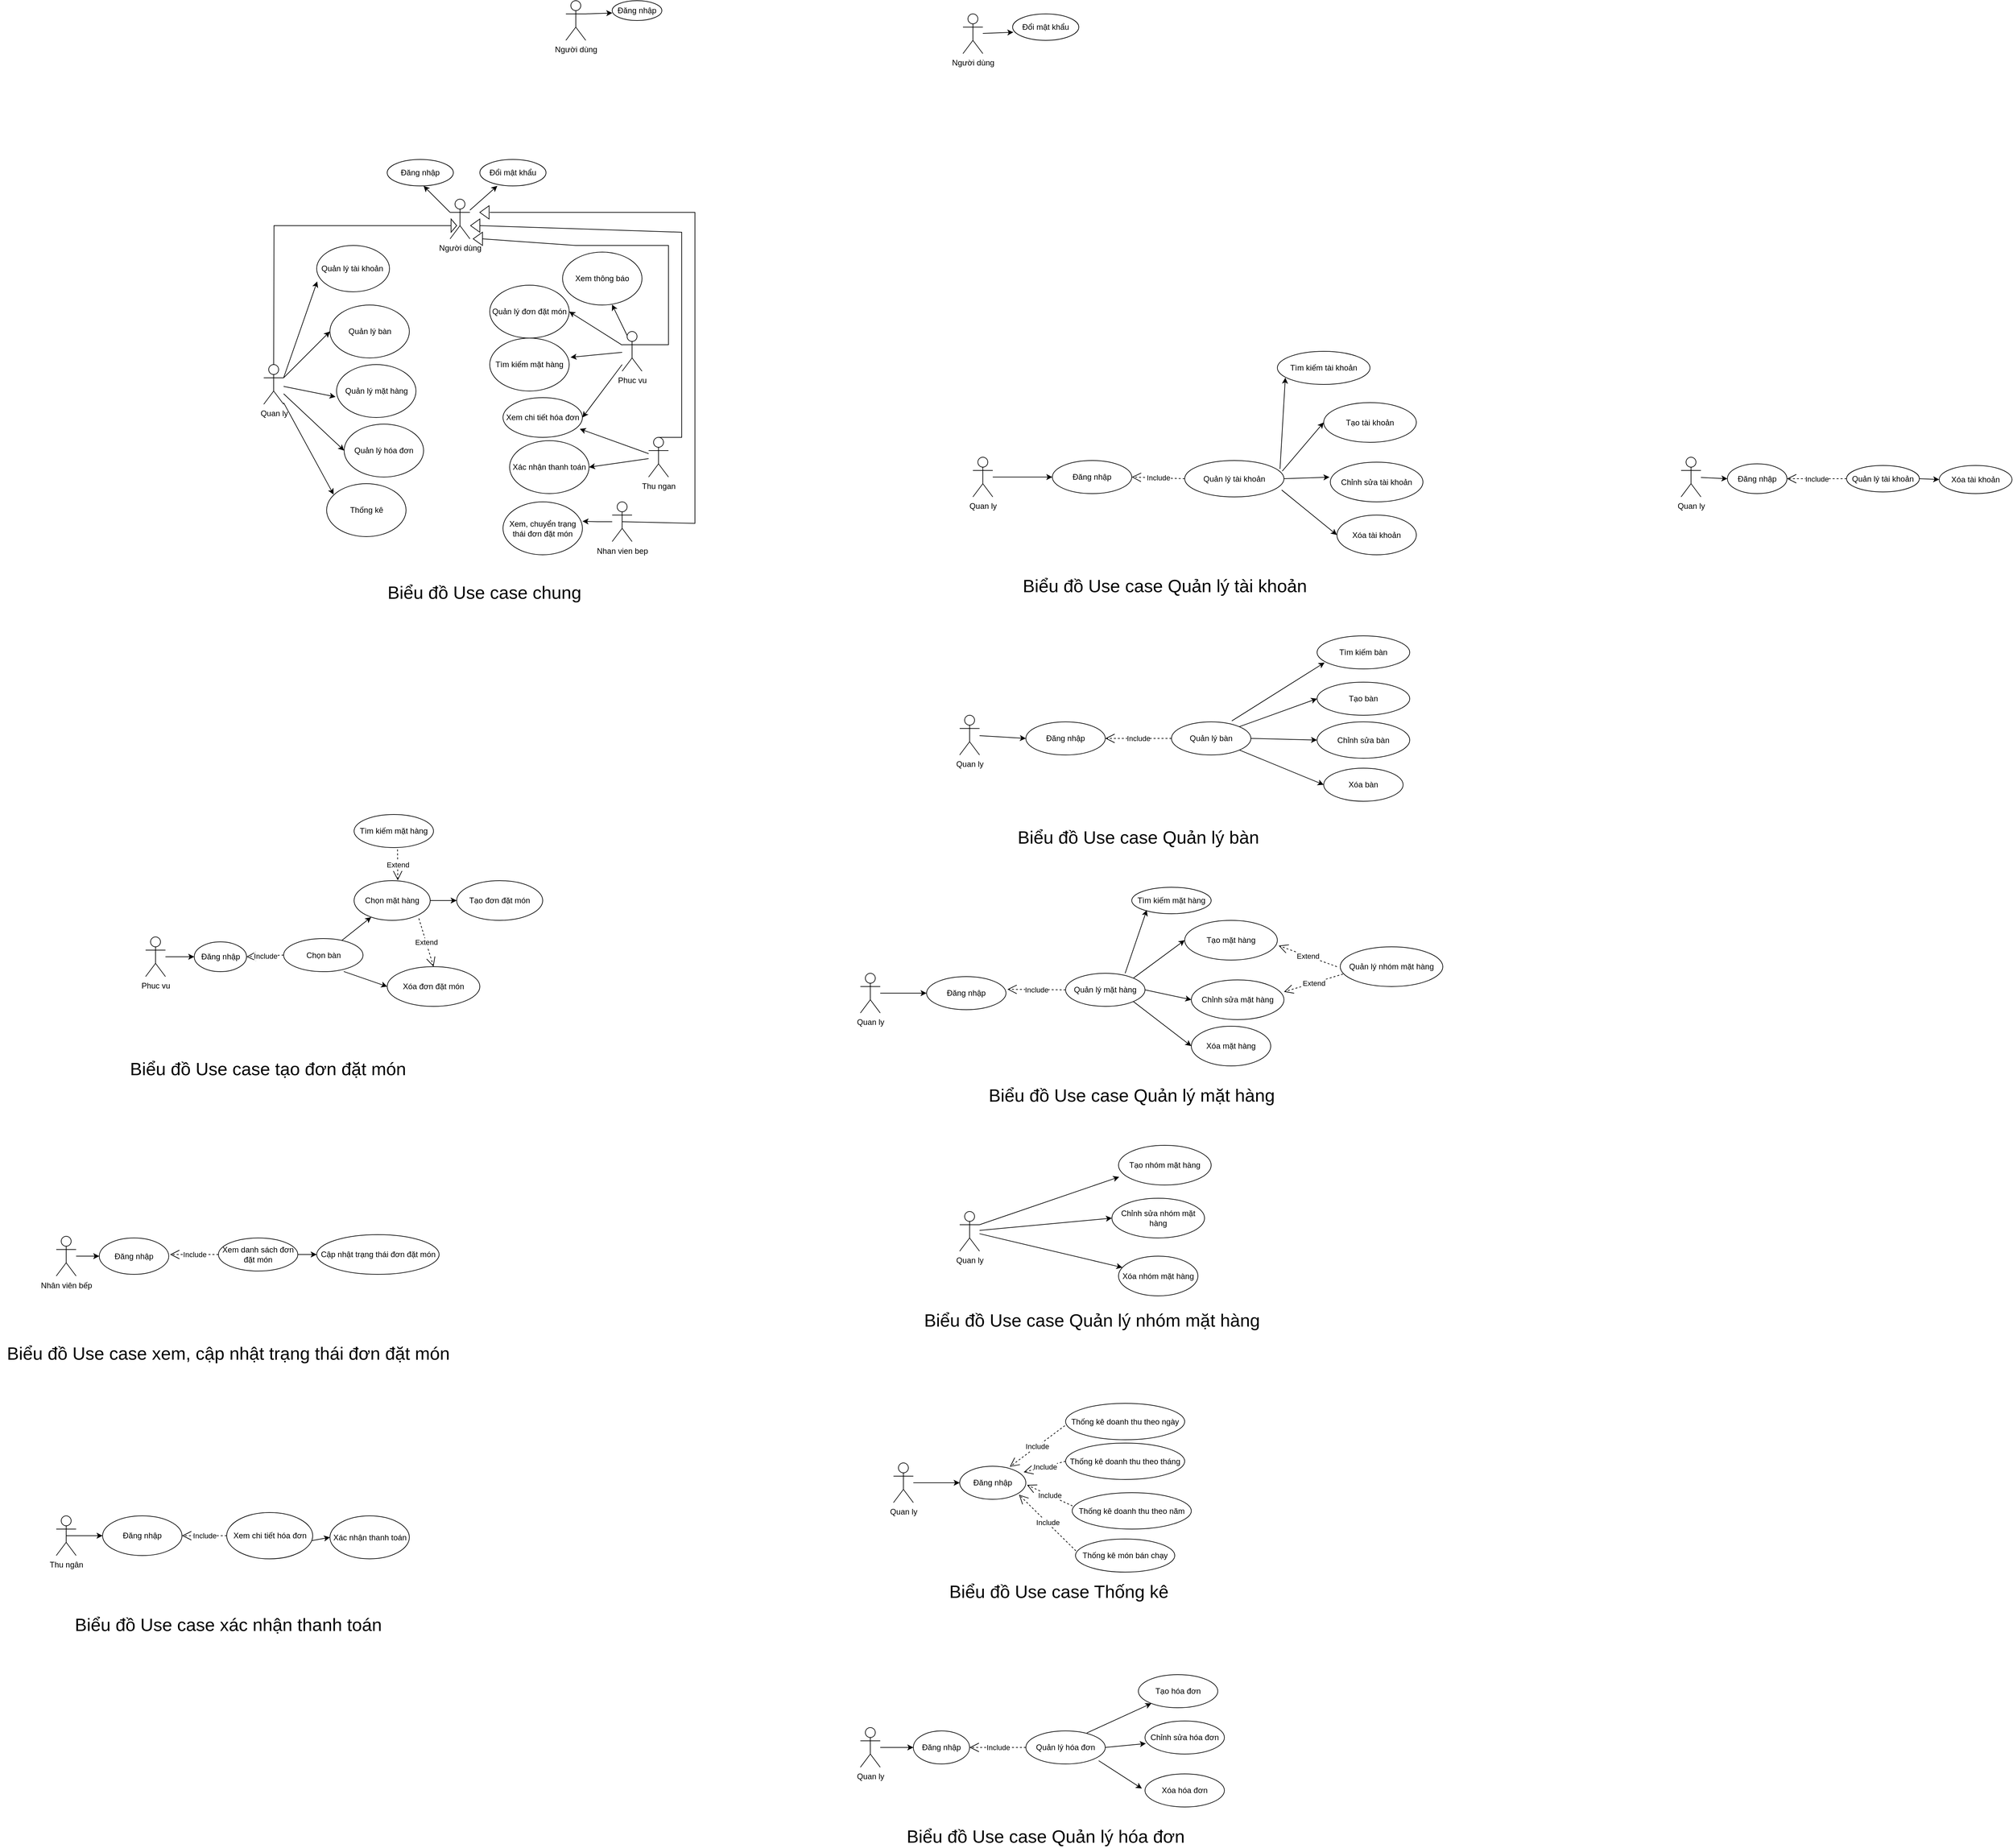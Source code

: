 <mxfile version="24.6.4" type="device">
  <diagram name="Page-1" id="_F12No95Dk4UT3vxhnd5">
    <mxGraphModel dx="2316" dy="2382" grid="1" gridSize="10" guides="1" tooltips="1" connect="1" arrows="1" fold="1" page="1" pageScale="1" pageWidth="850" pageHeight="1100" math="0" shadow="0">
      <root>
        <mxCell id="0" />
        <mxCell id="1" parent="0" />
        <mxCell id="zqzZi_88nzhMAVSUNbBX-1" value="Quan ly" style="shape=umlActor;verticalLabelPosition=bottom;verticalAlign=top;html=1;outlineConnect=0;" parent="1" vertex="1">
          <mxGeometry x="428.5" y="110" width="30" height="60" as="geometry" />
        </mxCell>
        <mxCell id="zqzZi_88nzhMAVSUNbBX-4" value="Quản lý tài khoản&amp;nbsp;" style="ellipse;whiteSpace=wrap;html=1;" parent="1" vertex="1">
          <mxGeometry x="508.5" y="-70" width="110" height="70" as="geometry" />
        </mxCell>
        <mxCell id="zqzZi_88nzhMAVSUNbBX-6" value="Quản lý bàn" style="ellipse;whiteSpace=wrap;html=1;" parent="1" vertex="1">
          <mxGeometry x="528.5" y="20" width="120" height="80" as="geometry" />
        </mxCell>
        <mxCell id="zqzZi_88nzhMAVSUNbBX-7" value="Quản lý mặt hàng" style="ellipse;whiteSpace=wrap;html=1;" parent="1" vertex="1">
          <mxGeometry x="538.5" y="110" width="120" height="80" as="geometry" />
        </mxCell>
        <mxCell id="zqzZi_88nzhMAVSUNbBX-8" value="Quản lý hóa đơn" style="ellipse;whiteSpace=wrap;html=1;" parent="1" vertex="1">
          <mxGeometry x="550" y="200" width="120" height="80" as="geometry" />
        </mxCell>
        <mxCell id="zqzZi_88nzhMAVSUNbBX-9" value="Thống kê" style="ellipse;whiteSpace=wrap;html=1;" parent="1" vertex="1">
          <mxGeometry x="523.5" y="290" width="120" height="80" as="geometry" />
        </mxCell>
        <mxCell id="zqzZi_88nzhMAVSUNbBX-10" value="" style="endArrow=classic;html=1;rounded=0;exitX=1;exitY=0.333;exitDx=0;exitDy=0;exitPerimeter=0;entryX=0.007;entryY=0.777;entryDx=0;entryDy=0;entryPerimeter=0;" parent="1" source="zqzZi_88nzhMAVSUNbBX-1" target="zqzZi_88nzhMAVSUNbBX-4" edge="1">
          <mxGeometry width="50" height="50" relative="1" as="geometry">
            <mxPoint x="668.5" y="220" as="sourcePoint" />
            <mxPoint x="718.5" y="170" as="targetPoint" />
          </mxGeometry>
        </mxCell>
        <mxCell id="zqzZi_88nzhMAVSUNbBX-11" value="" style="endArrow=classic;html=1;rounded=0;exitX=1;exitY=0.333;exitDx=0;exitDy=0;exitPerimeter=0;entryX=0;entryY=0.5;entryDx=0;entryDy=0;" parent="1" source="zqzZi_88nzhMAVSUNbBX-1" target="zqzZi_88nzhMAVSUNbBX-6" edge="1">
          <mxGeometry width="50" height="50" relative="1" as="geometry">
            <mxPoint x="508.5" y="40" as="sourcePoint" />
            <mxPoint x="619.5" y="-46" as="targetPoint" />
          </mxGeometry>
        </mxCell>
        <mxCell id="zqzZi_88nzhMAVSUNbBX-12" value="" style="endArrow=classic;html=1;rounded=0;entryX=-0.013;entryY=0.61;entryDx=0;entryDy=0;entryPerimeter=0;" parent="1" source="zqzZi_88nzhMAVSUNbBX-1" target="zqzZi_88nzhMAVSUNbBX-7" edge="1">
          <mxGeometry width="50" height="50" relative="1" as="geometry">
            <mxPoint x="418.5" y="266" as="sourcePoint" />
            <mxPoint x="529.5" y="180" as="targetPoint" />
          </mxGeometry>
        </mxCell>
        <mxCell id="zqzZi_88nzhMAVSUNbBX-13" value="" style="endArrow=classic;html=1;rounded=0;entryX=0;entryY=0.5;entryDx=0;entryDy=0;" parent="1" source="zqzZi_88nzhMAVSUNbBX-1" target="zqzZi_88nzhMAVSUNbBX-8" edge="1">
          <mxGeometry width="50" height="50" relative="1" as="geometry">
            <mxPoint x="408.5" y="346" as="sourcePoint" />
            <mxPoint x="519.5" y="260" as="targetPoint" />
          </mxGeometry>
        </mxCell>
        <mxCell id="zqzZi_88nzhMAVSUNbBX-14" value="" style="endArrow=classic;html=1;rounded=0;entryX=0.088;entryY=0.205;entryDx=0;entryDy=0;entryPerimeter=0;" parent="1" source="zqzZi_88nzhMAVSUNbBX-1" target="zqzZi_88nzhMAVSUNbBX-9" edge="1">
          <mxGeometry width="50" height="50" relative="1" as="geometry">
            <mxPoint x="408.5" y="280" as="sourcePoint" />
            <mxPoint x="458.5" y="230" as="targetPoint" />
          </mxGeometry>
        </mxCell>
        <mxCell id="zqzZi_88nzhMAVSUNbBX-15" value="Phuc vu" style="shape=umlActor;verticalLabelPosition=bottom;verticalAlign=top;html=1;outlineConnect=0;" parent="1" vertex="1">
          <mxGeometry x="970" y="60" width="30" height="60" as="geometry" />
        </mxCell>
        <mxCell id="zqzZi_88nzhMAVSUNbBX-16" value="Quản lý đơn đặt món" style="ellipse;whiteSpace=wrap;html=1;" parent="1" vertex="1">
          <mxGeometry x="770" y="-10" width="120" height="80" as="geometry" />
        </mxCell>
        <mxCell id="zqzZi_88nzhMAVSUNbBX-17" value="" style="endArrow=classic;html=1;rounded=0;entryX=1;entryY=0.5;entryDx=0;entryDy=0;" parent="1" source="zqzZi_88nzhMAVSUNbBX-15" target="zqzZi_88nzhMAVSUNbBX-16" edge="1">
          <mxGeometry width="50" height="50" relative="1" as="geometry">
            <mxPoint x="610" y="300" as="sourcePoint" />
            <mxPoint x="660" y="250" as="targetPoint" />
          </mxGeometry>
        </mxCell>
        <mxCell id="zqzZi_88nzhMAVSUNbBX-18" value="Nhan vien bep" style="shape=umlActor;verticalLabelPosition=bottom;verticalAlign=top;html=1;outlineConnect=0;" parent="1" vertex="1">
          <mxGeometry x="955" y="317.5" width="30" height="60" as="geometry" />
        </mxCell>
        <mxCell id="zqzZi_88nzhMAVSUNbBX-19" value="Thu ngan" style="shape=umlActor;verticalLabelPosition=bottom;verticalAlign=top;html=1;outlineConnect=0;" parent="1" vertex="1">
          <mxGeometry x="1010" y="220" width="30" height="60" as="geometry" />
        </mxCell>
        <mxCell id="zqzZi_88nzhMAVSUNbBX-21" value="Xem, chuyển trạng thái đơn đặt món" style="ellipse;whiteSpace=wrap;html=1;" parent="1" vertex="1">
          <mxGeometry x="790" y="317.5" width="120" height="80" as="geometry" />
        </mxCell>
        <mxCell id="zqzZi_88nzhMAVSUNbBX-22" style="edgeStyle=orthogonalEdgeStyle;rounded=0;orthogonalLoop=1;jettySize=auto;html=1;entryX=1.001;entryY=0.367;entryDx=0;entryDy=0;entryPerimeter=0;" parent="1" source="zqzZi_88nzhMAVSUNbBX-18" target="zqzZi_88nzhMAVSUNbBX-21" edge="1">
          <mxGeometry relative="1" as="geometry" />
        </mxCell>
        <mxCell id="zqzZi_88nzhMAVSUNbBX-23" value="Tìm kiếm mặt hàng" style="ellipse;whiteSpace=wrap;html=1;" parent="1" vertex="1">
          <mxGeometry x="770" y="70" width="120" height="80" as="geometry" />
        </mxCell>
        <mxCell id="zqzZi_88nzhMAVSUNbBX-25" value="" style="endArrow=classic;html=1;rounded=0;entryX=1.017;entryY=0.363;entryDx=0;entryDy=0;entryPerimeter=0;" parent="1" source="zqzZi_88nzhMAVSUNbBX-15" target="zqzZi_88nzhMAVSUNbBX-23" edge="1">
          <mxGeometry width="50" height="50" relative="1" as="geometry">
            <mxPoint x="830" y="220" as="sourcePoint" />
            <mxPoint x="880" y="170" as="targetPoint" />
          </mxGeometry>
        </mxCell>
        <mxCell id="zqzZi_88nzhMAVSUNbBX-29" value="Xác nhận thanh toán" style="ellipse;whiteSpace=wrap;html=1;" parent="1" vertex="1">
          <mxGeometry x="800" y="225" width="120" height="80" as="geometry" />
        </mxCell>
        <mxCell id="zqzZi_88nzhMAVSUNbBX-30" value="" style="endArrow=classic;html=1;rounded=0;entryX=1;entryY=0.5;entryDx=0;entryDy=0;" parent="1" source="zqzZi_88nzhMAVSUNbBX-19" target="zqzZi_88nzhMAVSUNbBX-29" edge="1">
          <mxGeometry width="50" height="50" relative="1" as="geometry">
            <mxPoint x="820" y="600" as="sourcePoint" />
            <mxPoint x="870" y="550" as="targetPoint" />
          </mxGeometry>
        </mxCell>
        <mxCell id="zqzZi_88nzhMAVSUNbBX-32" value="Xem thông báo" style="ellipse;whiteSpace=wrap;html=1;" parent="1" vertex="1">
          <mxGeometry x="880" y="-60" width="120" height="80" as="geometry" />
        </mxCell>
        <mxCell id="zqzZi_88nzhMAVSUNbBX-33" value="" style="endArrow=classic;html=1;rounded=0;exitX=0.25;exitY=0.1;exitDx=0;exitDy=0;exitPerimeter=0;entryX=0.623;entryY=0.992;entryDx=0;entryDy=0;entryPerimeter=0;" parent="1" source="zqzZi_88nzhMAVSUNbBX-15" target="zqzZi_88nzhMAVSUNbBX-32" edge="1">
          <mxGeometry width="50" height="50" relative="1" as="geometry">
            <mxPoint x="890" y="10" as="sourcePoint" />
            <mxPoint x="940" y="-40" as="targetPoint" />
          </mxGeometry>
        </mxCell>
        <mxCell id="zqzZi_88nzhMAVSUNbBX-34" value="&lt;font style=&quot;font-size: 27px;&quot;&gt;Biểu đồ Use case chung&lt;/font&gt;" style="text;html=1;align=center;verticalAlign=middle;whiteSpace=wrap;rounded=0;" parent="1" vertex="1">
          <mxGeometry x="442" y="440" width="640" height="30" as="geometry" />
        </mxCell>
        <mxCell id="zqzZi_88nzhMAVSUNbBX-35" value="Phuc vu" style="shape=umlActor;verticalLabelPosition=bottom;verticalAlign=top;html=1;outlineConnect=0;" parent="1" vertex="1">
          <mxGeometry x="250" y="975" width="30" height="60" as="geometry" />
        </mxCell>
        <mxCell id="zqzZi_88nzhMAVSUNbBX-37" value="Tìm kiếm mặt hàng" style="ellipse;whiteSpace=wrap;html=1;" parent="1" vertex="1">
          <mxGeometry x="565" y="790" width="120" height="50" as="geometry" />
        </mxCell>
        <mxCell id="zqzZi_88nzhMAVSUNbBX-38" value="Chọn bàn" style="ellipse;whiteSpace=wrap;html=1;" parent="1" vertex="1">
          <mxGeometry x="458.5" y="977.5" width="120" height="50" as="geometry" />
        </mxCell>
        <mxCell id="zqzZi_88nzhMAVSUNbBX-39" value="Chọn mặt hàng" style="ellipse;whiteSpace=wrap;html=1;" parent="1" vertex="1">
          <mxGeometry x="565" y="890" width="115" height="60" as="geometry" />
        </mxCell>
        <mxCell id="zqzZi_88nzhMAVSUNbBX-47" value="Extend" style="endArrow=open;endSize=12;dashed=1;html=1;rounded=0;exitX=0.547;exitY=1.056;exitDx=0;exitDy=0;entryX=0.574;entryY=-0.008;entryDx=0;entryDy=0;entryPerimeter=0;exitPerimeter=0;" parent="1" source="zqzZi_88nzhMAVSUNbBX-37" target="zqzZi_88nzhMAVSUNbBX-39" edge="1">
          <mxGeometry width="160" relative="1" as="geometry">
            <mxPoint x="491.5" y="970" as="sourcePoint" />
            <mxPoint x="825" y="950" as="targetPoint" />
          </mxGeometry>
        </mxCell>
        <mxCell id="zqzZi_88nzhMAVSUNbBX-48" value="" style="endArrow=classic;html=1;rounded=0;" parent="1" source="zqzZi_88nzhMAVSUNbBX-38" target="zqzZi_88nzhMAVSUNbBX-39" edge="1">
          <mxGeometry width="50" height="50" relative="1" as="geometry">
            <mxPoint x="420" y="1010" as="sourcePoint" />
            <mxPoint x="613" y="964" as="targetPoint" />
          </mxGeometry>
        </mxCell>
        <mxCell id="zqzZi_88nzhMAVSUNbBX-49" value="&lt;font style=&quot;font-size: 27px;&quot;&gt;Biểu đồ Use case tạo đơn đặt món&lt;/font&gt;" style="text;html=1;align=center;verticalAlign=middle;whiteSpace=wrap;rounded=0;" parent="1" vertex="1">
          <mxGeometry x="115" y="1160" width="640" height="30" as="geometry" />
        </mxCell>
        <mxCell id="zqzZi_88nzhMAVSUNbBX-50" value="Nhân viên bếp" style="shape=umlActor;verticalLabelPosition=bottom;verticalAlign=top;html=1;outlineConnect=0;" parent="1" vertex="1">
          <mxGeometry x="115" y="1427.5" width="30" height="60" as="geometry" />
        </mxCell>
        <mxCell id="zqzZi_88nzhMAVSUNbBX-51" value="Đăng nhập" style="ellipse;whiteSpace=wrap;html=1;" parent="1" vertex="1">
          <mxGeometry x="180" y="1430" width="105" height="55" as="geometry" />
        </mxCell>
        <mxCell id="zqzZi_88nzhMAVSUNbBX-52" value="Đăng nhập" style="ellipse;whiteSpace=wrap;html=1;" parent="1" vertex="1">
          <mxGeometry x="323.5" y="982.5" width="79" height="45" as="geometry" />
        </mxCell>
        <mxCell id="zqzZi_88nzhMAVSUNbBX-55" value="" style="endArrow=classic;html=1;rounded=0;entryX=0;entryY=0.5;entryDx=0;entryDy=0;" parent="1" source="zqzZi_88nzhMAVSUNbBX-35" target="zqzZi_88nzhMAVSUNbBX-52" edge="1">
          <mxGeometry width="50" height="50" relative="1" as="geometry">
            <mxPoint x="240" y="1095" as="sourcePoint" />
            <mxPoint x="290" y="1045" as="targetPoint" />
          </mxGeometry>
        </mxCell>
        <mxCell id="zqzZi_88nzhMAVSUNbBX-58" value="Include" style="endArrow=open;endSize=12;dashed=1;html=1;rounded=0;exitX=0;exitY=0.5;exitDx=0;exitDy=0;entryX=1;entryY=0.5;entryDx=0;entryDy=0;" parent="1" source="zqzZi_88nzhMAVSUNbBX-38" target="zqzZi_88nzhMAVSUNbBX-52" edge="1">
          <mxGeometry width="160" relative="1" as="geometry">
            <mxPoint x="433.38" y="1102.96" as="sourcePoint" />
            <mxPoint x="317.5" y="1090" as="targetPoint" />
          </mxGeometry>
        </mxCell>
        <mxCell id="zqzZi_88nzhMAVSUNbBX-61" value="" style="endArrow=classic;html=1;rounded=0;entryX=0;entryY=0.5;entryDx=0;entryDy=0;" parent="1" source="zqzZi_88nzhMAVSUNbBX-50" target="zqzZi_88nzhMAVSUNbBX-51" edge="1">
          <mxGeometry width="50" height="50" relative="1" as="geometry">
            <mxPoint x="135" y="1457.5" as="sourcePoint" />
            <mxPoint x="195" y="1397.5" as="targetPoint" />
          </mxGeometry>
        </mxCell>
        <mxCell id="zqzZi_88nzhMAVSUNbBX-64" value="Xem danh sách đơn đặt món" style="ellipse;whiteSpace=wrap;html=1;" parent="1" vertex="1">
          <mxGeometry x="360" y="1430" width="120" height="50" as="geometry" />
        </mxCell>
        <mxCell id="zqzZi_88nzhMAVSUNbBX-65" value="Cập nhật trạng thái đơn đặt món" style="ellipse;whiteSpace=wrap;html=1;" parent="1" vertex="1">
          <mxGeometry x="508.5" y="1425" width="185" height="60" as="geometry" />
        </mxCell>
        <mxCell id="zqzZi_88nzhMAVSUNbBX-71" value="Include" style="endArrow=open;endSize=12;dashed=1;html=1;rounded=0;exitX=0;exitY=0.5;exitDx=0;exitDy=0;" parent="1" source="zqzZi_88nzhMAVSUNbBX-64" edge="1">
          <mxGeometry width="160" relative="1" as="geometry">
            <mxPoint x="305" y="1387.5" as="sourcePoint" />
            <mxPoint x="287" y="1455" as="targetPoint" />
          </mxGeometry>
        </mxCell>
        <mxCell id="zqzZi_88nzhMAVSUNbBX-74" value="" style="endArrow=classic;html=1;rounded=0;exitX=1;exitY=0.5;exitDx=0;exitDy=0;entryX=0;entryY=0.5;entryDx=0;entryDy=0;" parent="1" source="zqzZi_88nzhMAVSUNbBX-64" target="zqzZi_88nzhMAVSUNbBX-65" edge="1">
          <mxGeometry width="50" height="50" relative="1" as="geometry">
            <mxPoint x="435" y="1617.5" as="sourcePoint" />
            <mxPoint x="485" y="1567.5" as="targetPoint" />
          </mxGeometry>
        </mxCell>
        <mxCell id="zqzZi_88nzhMAVSUNbBX-82" value="Thu ngân" style="shape=umlActor;verticalLabelPosition=bottom;verticalAlign=top;html=1;outlineConnect=0;" parent="1" vertex="1">
          <mxGeometry x="115" y="1850" width="30" height="60" as="geometry" />
        </mxCell>
        <mxCell id="zqzZi_88nzhMAVSUNbBX-83" value="Đăng nhập" style="ellipse;whiteSpace=wrap;html=1;" parent="1" vertex="1">
          <mxGeometry x="185" y="1850" width="120" height="60" as="geometry" />
        </mxCell>
        <mxCell id="zqzZi_88nzhMAVSUNbBX-84" value="" style="endArrow=classic;html=1;rounded=0;entryX=0;entryY=0.5;entryDx=0;entryDy=0;exitX=0.5;exitY=0.5;exitDx=0;exitDy=0;exitPerimeter=0;" parent="1" source="zqzZi_88nzhMAVSUNbBX-82" target="zqzZi_88nzhMAVSUNbBX-83" edge="1">
          <mxGeometry width="50" height="50" relative="1" as="geometry">
            <mxPoint x="115" y="1860" as="sourcePoint" />
            <mxPoint x="165" y="1810" as="targetPoint" />
          </mxGeometry>
        </mxCell>
        <mxCell id="zqzZi_88nzhMAVSUNbBX-86" value="Xem chi tiết hóa đơn" style="ellipse;whiteSpace=wrap;html=1;" parent="1" vertex="1">
          <mxGeometry x="372.5" y="1845" width="130" height="70" as="geometry" />
        </mxCell>
        <mxCell id="zqzZi_88nzhMAVSUNbBX-87" value="Include" style="endArrow=open;endSize=12;dashed=1;html=1;rounded=0;exitX=0;exitY=0.5;exitDx=0;exitDy=0;" parent="1" source="zqzZi_88nzhMAVSUNbBX-86" target="zqzZi_88nzhMAVSUNbBX-83" edge="1">
          <mxGeometry width="160" relative="1" as="geometry">
            <mxPoint x="425" y="1900" as="sourcePoint" />
            <mxPoint x="360" y="1999" as="targetPoint" />
          </mxGeometry>
        </mxCell>
        <mxCell id="zqzZi_88nzhMAVSUNbBX-90" value="&lt;font style=&quot;font-size: 27px;&quot;&gt;Biểu đồ Use case xác nhận thanh toán&lt;/font&gt;" style="text;html=1;align=center;verticalAlign=middle;whiteSpace=wrap;rounded=0;" parent="1" vertex="1">
          <mxGeometry x="55" y="2000" width="640" height="30" as="geometry" />
        </mxCell>
        <mxCell id="zqzZi_88nzhMAVSUNbBX-91" value="Quan ly" style="shape=umlActor;verticalLabelPosition=bottom;verticalAlign=top;html=1;outlineConnect=0;" parent="1" vertex="1">
          <mxGeometry x="1500" y="250" width="30" height="60" as="geometry" />
        </mxCell>
        <mxCell id="zqzZi_88nzhMAVSUNbBX-92" value="Đăng nhập" style="ellipse;whiteSpace=wrap;html=1;" parent="1" vertex="1">
          <mxGeometry x="1620" y="255" width="120" height="50" as="geometry" />
        </mxCell>
        <mxCell id="zqzZi_88nzhMAVSUNbBX-93" value="" style="endArrow=classic;html=1;rounded=0;entryX=0;entryY=0.5;entryDx=0;entryDy=0;" parent="1" source="zqzZi_88nzhMAVSUNbBX-91" target="zqzZi_88nzhMAVSUNbBX-92" edge="1">
          <mxGeometry width="50" height="50" relative="1" as="geometry">
            <mxPoint x="1500" y="430" as="sourcePoint" />
            <mxPoint x="1550" y="380" as="targetPoint" />
          </mxGeometry>
        </mxCell>
        <mxCell id="zqzZi_88nzhMAVSUNbBX-94" value="Tạo tài khoản" style="ellipse;whiteSpace=wrap;html=1;" parent="1" vertex="1">
          <mxGeometry x="2030" y="167.5" width="140" height="60" as="geometry" />
        </mxCell>
        <mxCell id="zqzZi_88nzhMAVSUNbBX-95" value="Chỉnh sửa tài khoản" style="ellipse;whiteSpace=wrap;html=1;" parent="1" vertex="1">
          <mxGeometry x="2040" y="257.5" width="140" height="60" as="geometry" />
        </mxCell>
        <mxCell id="zqzZi_88nzhMAVSUNbBX-96" value="Xóa tài khoản" style="ellipse;whiteSpace=wrap;html=1;" parent="1" vertex="1">
          <mxGeometry x="2050" y="337.5" width="120" height="60" as="geometry" />
        </mxCell>
        <mxCell id="zqzZi_88nzhMAVSUNbBX-97" value="Include" style="endArrow=open;endSize=12;dashed=1;html=1;rounded=0;entryX=1;entryY=0.5;entryDx=0;entryDy=0;exitX=0;exitY=0.5;exitDx=0;exitDy=0;" parent="1" source="zqzZi_88nzhMAVSUNbBX-144" target="zqzZi_88nzhMAVSUNbBX-92" edge="1">
          <mxGeometry width="160" relative="1" as="geometry">
            <mxPoint x="1800" y="260" as="sourcePoint" />
            <mxPoint x="2050" y="190" as="targetPoint" />
            <Array as="points" />
          </mxGeometry>
        </mxCell>
        <mxCell id="zqzZi_88nzhMAVSUNbBX-100" value="Quan ly" style="shape=umlActor;verticalLabelPosition=bottom;verticalAlign=top;html=1;outlineConnect=0;" parent="1" vertex="1">
          <mxGeometry x="1480" y="640" width="30" height="60" as="geometry" />
        </mxCell>
        <mxCell id="zqzZi_88nzhMAVSUNbBX-101" value="Đăng nhập" style="ellipse;whiteSpace=wrap;html=1;" parent="1" vertex="1">
          <mxGeometry x="1580" y="650" width="120" height="50" as="geometry" />
        </mxCell>
        <mxCell id="zqzZi_88nzhMAVSUNbBX-102" value="" style="endArrow=classic;html=1;rounded=0;entryX=0;entryY=0.5;entryDx=0;entryDy=0;" parent="1" source="zqzZi_88nzhMAVSUNbBX-100" target="zqzZi_88nzhMAVSUNbBX-101" edge="1">
          <mxGeometry width="50" height="50" relative="1" as="geometry">
            <mxPoint x="1480" y="820" as="sourcePoint" />
            <mxPoint x="1530" y="770" as="targetPoint" />
          </mxGeometry>
        </mxCell>
        <mxCell id="zqzZi_88nzhMAVSUNbBX-103" value="Tạo bàn" style="ellipse;whiteSpace=wrap;html=1;" parent="1" vertex="1">
          <mxGeometry x="2020" y="590" width="140" height="50" as="geometry" />
        </mxCell>
        <mxCell id="zqzZi_88nzhMAVSUNbBX-104" value="Chỉnh sửa bàn" style="ellipse;whiteSpace=wrap;html=1;" parent="1" vertex="1">
          <mxGeometry x="2020" y="650" width="140" height="55" as="geometry" />
        </mxCell>
        <mxCell id="zqzZi_88nzhMAVSUNbBX-105" value="Xóa bàn" style="ellipse;whiteSpace=wrap;html=1;" parent="1" vertex="1">
          <mxGeometry x="2030" y="720" width="120" height="50" as="geometry" />
        </mxCell>
        <mxCell id="zqzZi_88nzhMAVSUNbBX-108" value="Include" style="endArrow=open;endSize=12;dashed=1;html=1;rounded=0;entryX=1;entryY=0.5;entryDx=0;entryDy=0;exitX=0;exitY=0.5;exitDx=0;exitDy=0;" parent="1" source="zqzZi_88nzhMAVSUNbBX-149" target="zqzZi_88nzhMAVSUNbBX-101" edge="1">
          <mxGeometry width="160" relative="1" as="geometry">
            <mxPoint x="1750" y="640" as="sourcePoint" />
            <mxPoint x="1840" y="720" as="targetPoint" />
          </mxGeometry>
        </mxCell>
        <mxCell id="zqzZi_88nzhMAVSUNbBX-109" value="&lt;font style=&quot;font-size: 27px;&quot;&gt;Biểu đồ Use case Quản lý tài khoản&lt;/font&gt;" style="text;html=1;align=center;verticalAlign=middle;whiteSpace=wrap;rounded=0;" parent="1" vertex="1">
          <mxGeometry x="1470" y="430" width="640" height="30" as="geometry" />
        </mxCell>
        <mxCell id="zqzZi_88nzhMAVSUNbBX-110" value="&lt;font style=&quot;font-size: 27px;&quot;&gt;Biểu đồ Use case Quản lý bàn&lt;/font&gt;" style="text;html=1;align=center;verticalAlign=middle;whiteSpace=wrap;rounded=0;" parent="1" vertex="1">
          <mxGeometry x="1430" y="810" width="640" height="30" as="geometry" />
        </mxCell>
        <mxCell id="zqzZi_88nzhMAVSUNbBX-111" value="Quan ly" style="shape=umlActor;verticalLabelPosition=bottom;verticalAlign=top;html=1;outlineConnect=0;" parent="1" vertex="1">
          <mxGeometry x="1330" y="1030" width="30" height="60" as="geometry" />
        </mxCell>
        <mxCell id="zqzZi_88nzhMAVSUNbBX-112" value="Đăng nhập" style="ellipse;whiteSpace=wrap;html=1;" parent="1" vertex="1">
          <mxGeometry x="1430" y="1035" width="120" height="50" as="geometry" />
        </mxCell>
        <mxCell id="zqzZi_88nzhMAVSUNbBX-113" value="" style="endArrow=classic;html=1;rounded=0;entryX=0;entryY=0.5;entryDx=0;entryDy=0;" parent="1" source="zqzZi_88nzhMAVSUNbBX-111" target="zqzZi_88nzhMAVSUNbBX-112" edge="1">
          <mxGeometry width="50" height="50" relative="1" as="geometry">
            <mxPoint x="1470" y="1210" as="sourcePoint" />
            <mxPoint x="1520" y="1160" as="targetPoint" />
          </mxGeometry>
        </mxCell>
        <mxCell id="zqzZi_88nzhMAVSUNbBX-114" value="Tạo mặt hàng" style="ellipse;whiteSpace=wrap;html=1;" parent="1" vertex="1">
          <mxGeometry x="1820" y="950" width="140" height="60" as="geometry" />
        </mxCell>
        <mxCell id="zqzZi_88nzhMAVSUNbBX-115" value="Chỉnh sửa mặt hàng" style="ellipse;whiteSpace=wrap;html=1;" parent="1" vertex="1">
          <mxGeometry x="1830" y="1040" width="140" height="60" as="geometry" />
        </mxCell>
        <mxCell id="zqzZi_88nzhMAVSUNbBX-116" value="Xóa mặt hàng" style="ellipse;whiteSpace=wrap;html=1;" parent="1" vertex="1">
          <mxGeometry x="1830" y="1110" width="120" height="60" as="geometry" />
        </mxCell>
        <mxCell id="zqzZi_88nzhMAVSUNbBX-117" value="Include" style="endArrow=open;endSize=12;dashed=1;html=1;rounded=0;entryX=1.018;entryY=0.384;entryDx=0;entryDy=0;entryPerimeter=0;exitX=0;exitY=0.5;exitDx=0;exitDy=0;" parent="1" source="zqzZi_88nzhMAVSUNbBX-153" target="zqzZi_88nzhMAVSUNbBX-112" edge="1">
          <mxGeometry width="160" relative="1" as="geometry">
            <mxPoint x="1610" y="1030" as="sourcePoint" />
            <mxPoint x="1650" y="940" as="targetPoint" />
          </mxGeometry>
        </mxCell>
        <mxCell id="zqzZi_88nzhMAVSUNbBX-120" value="&lt;font style=&quot;font-size: 27px;&quot;&gt;Biểu đồ Use case Quản lý mặt hàng&lt;/font&gt;" style="text;html=1;align=center;verticalAlign=middle;whiteSpace=wrap;rounded=0;" parent="1" vertex="1">
          <mxGeometry x="1420" y="1200" width="640" height="30" as="geometry" />
        </mxCell>
        <mxCell id="zqzZi_88nzhMAVSUNbBX-121" value="Quan ly" style="shape=umlActor;verticalLabelPosition=bottom;verticalAlign=top;html=1;outlineConnect=0;" parent="1" vertex="1">
          <mxGeometry x="1480" y="1390" width="30" height="60" as="geometry" />
        </mxCell>
        <mxCell id="zqzZi_88nzhMAVSUNbBX-124" value="Tạo nhóm mặt hàng" style="ellipse;whiteSpace=wrap;html=1;" parent="1" vertex="1">
          <mxGeometry x="1720" y="1290" width="140" height="60" as="geometry" />
        </mxCell>
        <mxCell id="zqzZi_88nzhMAVSUNbBX-125" value="Chỉnh sửa nhóm mặt hàng" style="ellipse;whiteSpace=wrap;html=1;" parent="1" vertex="1">
          <mxGeometry x="1710" y="1370" width="140" height="60" as="geometry" />
        </mxCell>
        <mxCell id="zqzZi_88nzhMAVSUNbBX-126" value="Xóa nhóm mặt hàng" style="ellipse;whiteSpace=wrap;html=1;" parent="1" vertex="1">
          <mxGeometry x="1720" y="1457.5" width="120" height="60" as="geometry" />
        </mxCell>
        <mxCell id="zqzZi_88nzhMAVSUNbBX-130" value="&lt;font style=&quot;font-size: 27px;&quot;&gt;Biểu đồ Use case Quản lý nhóm mặt hàng&lt;/font&gt;" style="text;html=1;align=center;verticalAlign=middle;whiteSpace=wrap;rounded=0;" parent="1" vertex="1">
          <mxGeometry x="1360" y="1540" width="640" height="30" as="geometry" />
        </mxCell>
        <mxCell id="zqzZi_88nzhMAVSUNbBX-133" value="" style="endArrow=classic;html=1;rounded=0;exitX=1;exitY=0.333;exitDx=0;exitDy=0;exitPerimeter=0;entryX=0.007;entryY=0.796;entryDx=0;entryDy=0;entryPerimeter=0;" parent="1" source="zqzZi_88nzhMAVSUNbBX-121" target="zqzZi_88nzhMAVSUNbBX-124" edge="1">
          <mxGeometry width="50" height="50" relative="1" as="geometry">
            <mxPoint x="1683.101" y="1402.608" as="sourcePoint" />
            <mxPoint x="1820" y="1320" as="targetPoint" />
          </mxGeometry>
        </mxCell>
        <mxCell id="zqzZi_88nzhMAVSUNbBX-134" value="" style="endArrow=classic;html=1;rounded=0;entryX=0;entryY=0.5;entryDx=0;entryDy=0;" parent="1" source="zqzZi_88nzhMAVSUNbBX-121" target="zqzZi_88nzhMAVSUNbBX-125" edge="1">
          <mxGeometry width="50" height="50" relative="1" as="geometry">
            <mxPoint x="1683.101" y="1437.392" as="sourcePoint" />
            <mxPoint x="1700" y="1455.0" as="targetPoint" />
            <Array as="points" />
          </mxGeometry>
        </mxCell>
        <mxCell id="zqzZi_88nzhMAVSUNbBX-135" value="Quản lý nhóm mặt hàng" style="ellipse;whiteSpace=wrap;html=1;" parent="1" vertex="1">
          <mxGeometry x="2055" y="990" width="155" height="60" as="geometry" />
        </mxCell>
        <mxCell id="zqzZi_88nzhMAVSUNbBX-136" value="Extend" style="endArrow=open;endSize=12;dashed=1;html=1;rounded=0;entryX=1.014;entryY=0.638;entryDx=0;entryDy=0;entryPerimeter=0;" parent="1" target="zqzZi_88nzhMAVSUNbBX-114" edge="1">
          <mxGeometry width="160" relative="1" as="geometry">
            <mxPoint x="2050" y="1020" as="sourcePoint" />
            <mxPoint x="2030" y="1050" as="targetPoint" />
          </mxGeometry>
        </mxCell>
        <mxCell id="zqzZi_88nzhMAVSUNbBX-137" value="Extend" style="endArrow=open;endSize=12;dashed=1;html=1;rounded=0;exitX=0.027;exitY=0.686;exitDx=0;exitDy=0;exitPerimeter=0;" parent="1" source="zqzZi_88nzhMAVSUNbBX-135" edge="1">
          <mxGeometry width="160" relative="1" as="geometry">
            <mxPoint x="2060" y="1090" as="sourcePoint" />
            <mxPoint x="1970" y="1058" as="targetPoint" />
          </mxGeometry>
        </mxCell>
        <mxCell id="zqzZi_88nzhMAVSUNbBX-144" value="Quản lý tài khoản" style="ellipse;whiteSpace=wrap;html=1;" parent="1" vertex="1">
          <mxGeometry x="1820" y="255" width="150" height="55" as="geometry" />
        </mxCell>
        <mxCell id="zqzZi_88nzhMAVSUNbBX-146" value="" style="endArrow=classic;html=1;rounded=0;entryX=0;entryY=0.5;entryDx=0;entryDy=0;exitX=0.983;exitY=0.289;exitDx=0;exitDy=0;exitPerimeter=0;" parent="1" source="zqzZi_88nzhMAVSUNbBX-144" target="zqzZi_88nzhMAVSUNbBX-94" edge="1">
          <mxGeometry width="50" height="50" relative="1" as="geometry">
            <mxPoint x="1950" y="240" as="sourcePoint" />
            <mxPoint x="2000" y="190" as="targetPoint" />
          </mxGeometry>
        </mxCell>
        <mxCell id="zqzZi_88nzhMAVSUNbBX-147" value="" style="endArrow=classic;html=1;rounded=0;exitX=1;exitY=0.5;exitDx=0;exitDy=0;entryX=-0.009;entryY=0.378;entryDx=0;entryDy=0;entryPerimeter=0;" parent="1" source="zqzZi_88nzhMAVSUNbBX-144" target="zqzZi_88nzhMAVSUNbBX-95" edge="1">
          <mxGeometry width="50" height="50" relative="1" as="geometry">
            <mxPoint x="2000" y="330" as="sourcePoint" />
            <mxPoint x="2050" y="280" as="targetPoint" />
          </mxGeometry>
        </mxCell>
        <mxCell id="zqzZi_88nzhMAVSUNbBX-148" value="" style="endArrow=classic;html=1;rounded=0;entryX=0;entryY=0.5;entryDx=0;entryDy=0;exitX=0.977;exitY=0.81;exitDx=0;exitDy=0;exitPerimeter=0;" parent="1" source="zqzZi_88nzhMAVSUNbBX-144" target="zqzZi_88nzhMAVSUNbBX-96" edge="1">
          <mxGeometry width="50" height="50" relative="1" as="geometry">
            <mxPoint x="1940" y="380" as="sourcePoint" />
            <mxPoint x="1990" y="330" as="targetPoint" />
          </mxGeometry>
        </mxCell>
        <mxCell id="zqzZi_88nzhMAVSUNbBX-149" value="Quản lý bàn" style="ellipse;whiteSpace=wrap;html=1;" parent="1" vertex="1">
          <mxGeometry x="1800" y="650" width="120" height="50" as="geometry" />
        </mxCell>
        <mxCell id="zqzZi_88nzhMAVSUNbBX-150" value="" style="endArrow=classic;html=1;rounded=0;exitX=1;exitY=0;exitDx=0;exitDy=0;entryX=0;entryY=0.5;entryDx=0;entryDy=0;" parent="1" source="zqzZi_88nzhMAVSUNbBX-149" target="zqzZi_88nzhMAVSUNbBX-103" edge="1">
          <mxGeometry width="50" height="50" relative="1" as="geometry">
            <mxPoint x="1940" y="660" as="sourcePoint" />
            <mxPoint x="2010" y="610" as="targetPoint" />
          </mxGeometry>
        </mxCell>
        <mxCell id="zqzZi_88nzhMAVSUNbBX-151" value="" style="endArrow=classic;html=1;rounded=0;exitX=1;exitY=0.5;exitDx=0;exitDy=0;entryX=0;entryY=0.5;entryDx=0;entryDy=0;" parent="1" source="zqzZi_88nzhMAVSUNbBX-149" target="zqzZi_88nzhMAVSUNbBX-104" edge="1">
          <mxGeometry width="50" height="50" relative="1" as="geometry">
            <mxPoint x="1890" y="770" as="sourcePoint" />
            <mxPoint x="1940" y="720" as="targetPoint" />
          </mxGeometry>
        </mxCell>
        <mxCell id="zqzZi_88nzhMAVSUNbBX-152" value="" style="endArrow=classic;html=1;rounded=0;entryX=0;entryY=0.5;entryDx=0;entryDy=0;" parent="1" source="zqzZi_88nzhMAVSUNbBX-149" target="zqzZi_88nzhMAVSUNbBX-105" edge="1">
          <mxGeometry width="50" height="50" relative="1" as="geometry">
            <mxPoint x="1920" y="780" as="sourcePoint" />
            <mxPoint x="1970" y="730" as="targetPoint" />
          </mxGeometry>
        </mxCell>
        <mxCell id="zqzZi_88nzhMAVSUNbBX-153" value="Quản lý mặt hàng" style="ellipse;whiteSpace=wrap;html=1;" parent="1" vertex="1">
          <mxGeometry x="1640" y="1030" width="120" height="50" as="geometry" />
        </mxCell>
        <mxCell id="zqzZi_88nzhMAVSUNbBX-154" value="" style="endArrow=classic;html=1;rounded=0;exitX=1;exitY=0;exitDx=0;exitDy=0;entryX=0;entryY=0.5;entryDx=0;entryDy=0;" parent="1" source="zqzZi_88nzhMAVSUNbBX-153" target="zqzZi_88nzhMAVSUNbBX-114" edge="1">
          <mxGeometry width="50" height="50" relative="1" as="geometry">
            <mxPoint x="1730" y="990" as="sourcePoint" />
            <mxPoint x="1780" y="940" as="targetPoint" />
          </mxGeometry>
        </mxCell>
        <mxCell id="zqzZi_88nzhMAVSUNbBX-155" value="" style="endArrow=classic;html=1;rounded=0;exitX=1;exitY=0.5;exitDx=0;exitDy=0;entryX=0;entryY=0.5;entryDx=0;entryDy=0;" parent="1" source="zqzZi_88nzhMAVSUNbBX-153" target="zqzZi_88nzhMAVSUNbBX-115" edge="1">
          <mxGeometry width="50" height="50" relative="1" as="geometry">
            <mxPoint x="1640" y="1170" as="sourcePoint" />
            <mxPoint x="1690" y="1120" as="targetPoint" />
          </mxGeometry>
        </mxCell>
        <mxCell id="zqzZi_88nzhMAVSUNbBX-156" value="" style="endArrow=classic;html=1;rounded=0;exitX=1;exitY=1;exitDx=0;exitDy=0;entryX=0;entryY=0.5;entryDx=0;entryDy=0;" parent="1" source="zqzZi_88nzhMAVSUNbBX-153" target="zqzZi_88nzhMAVSUNbBX-116" edge="1">
          <mxGeometry width="50" height="50" relative="1" as="geometry">
            <mxPoint x="1740" y="1170" as="sourcePoint" />
            <mxPoint x="1790" y="1120" as="targetPoint" />
          </mxGeometry>
        </mxCell>
        <mxCell id="zqzZi_88nzhMAVSUNbBX-157" value="" style="endArrow=classic;html=1;rounded=0;" parent="1" source="zqzZi_88nzhMAVSUNbBX-121" target="zqzZi_88nzhMAVSUNbBX-126" edge="1">
          <mxGeometry width="50" height="50" relative="1" as="geometry">
            <mxPoint x="1600" y="1480" as="sourcePoint" />
            <mxPoint x="1650" y="1430" as="targetPoint" />
          </mxGeometry>
        </mxCell>
        <mxCell id="zqzZi_88nzhMAVSUNbBX-159" value="Quan ly" style="shape=umlActor;verticalLabelPosition=bottom;verticalAlign=top;html=1;outlineConnect=0;" parent="1" vertex="1">
          <mxGeometry x="1380" y="1770" width="30" height="60" as="geometry" />
        </mxCell>
        <mxCell id="zqzZi_88nzhMAVSUNbBX-160" value="Đăng nhập" style="ellipse;whiteSpace=wrap;html=1;" parent="1" vertex="1">
          <mxGeometry x="1480" y="1775" width="100" height="50" as="geometry" />
        </mxCell>
        <mxCell id="zqzZi_88nzhMAVSUNbBX-161" value="" style="endArrow=classic;html=1;rounded=0;entryX=0;entryY=0.5;entryDx=0;entryDy=0;" parent="1" source="zqzZi_88nzhMAVSUNbBX-159" target="zqzZi_88nzhMAVSUNbBX-160" edge="1">
          <mxGeometry width="50" height="50" relative="1" as="geometry">
            <mxPoint x="1480" y="1930" as="sourcePoint" />
            <mxPoint x="1530" y="1880" as="targetPoint" />
          </mxGeometry>
        </mxCell>
        <mxCell id="zqzZi_88nzhMAVSUNbBX-162" value="Thống kê doanh thu theo ngày" style="ellipse;whiteSpace=wrap;html=1;" parent="1" vertex="1">
          <mxGeometry x="1640" y="1680" width="180" height="55" as="geometry" />
        </mxCell>
        <mxCell id="zqzZi_88nzhMAVSUNbBX-163" value="Thống kê doanh thu theo tháng" style="ellipse;whiteSpace=wrap;html=1;" parent="1" vertex="1">
          <mxGeometry x="1640" y="1740" width="180" height="55" as="geometry" />
        </mxCell>
        <mxCell id="zqzZi_88nzhMAVSUNbBX-164" value="Thống kê doanh thu theo năm" style="ellipse;whiteSpace=wrap;html=1;" parent="1" vertex="1">
          <mxGeometry x="1650" y="1815" width="180" height="55" as="geometry" />
        </mxCell>
        <mxCell id="zqzZi_88nzhMAVSUNbBX-165" value="Thống kê món bán chạy" style="ellipse;whiteSpace=wrap;html=1;" parent="1" vertex="1">
          <mxGeometry x="1655" y="1885" width="150" height="50" as="geometry" />
        </mxCell>
        <mxCell id="zqzZi_88nzhMAVSUNbBX-166" value="Include" style="endArrow=open;endSize=12;dashed=1;html=1;rounded=0;exitX=0;exitY=0.5;exitDx=0;exitDy=0;entryX=0.967;entryY=0.181;entryDx=0;entryDy=0;entryPerimeter=0;" parent="1" source="zqzZi_88nzhMAVSUNbBX-163" target="zqzZi_88nzhMAVSUNbBX-160" edge="1">
          <mxGeometry width="160" relative="1" as="geometry">
            <mxPoint x="1520" y="1950" as="sourcePoint" />
            <mxPoint x="1568" y="1990" as="targetPoint" />
          </mxGeometry>
        </mxCell>
        <mxCell id="zqzZi_88nzhMAVSUNbBX-167" value="Include" style="endArrow=open;endSize=12;dashed=1;html=1;rounded=0;exitX=-0.006;exitY=0.613;exitDx=0;exitDy=0;entryX=0.758;entryY=0.016;entryDx=0;entryDy=0;entryPerimeter=0;exitPerimeter=0;" parent="1" source="zqzZi_88nzhMAVSUNbBX-162" target="zqzZi_88nzhMAVSUNbBX-160" edge="1">
          <mxGeometry width="160" relative="1" as="geometry">
            <mxPoint x="1593" y="1750" as="sourcePoint" />
            <mxPoint x="1530" y="1766" as="targetPoint" />
          </mxGeometry>
        </mxCell>
        <mxCell id="zqzZi_88nzhMAVSUNbBX-168" value="Include" style="endArrow=open;endSize=12;dashed=1;html=1;rounded=0;entryX=1.017;entryY=0.566;entryDx=0;entryDy=0;entryPerimeter=0;exitX=0.003;exitY=0.364;exitDx=0;exitDy=0;exitPerimeter=0;" parent="1" source="zqzZi_88nzhMAVSUNbBX-164" target="zqzZi_88nzhMAVSUNbBX-160" edge="1">
          <mxGeometry width="160" relative="1" as="geometry">
            <mxPoint x="1660" y="1788" as="sourcePoint" />
            <mxPoint x="1597" y="1804" as="targetPoint" />
          </mxGeometry>
        </mxCell>
        <mxCell id="zqzZi_88nzhMAVSUNbBX-169" value="Include" style="endArrow=open;endSize=12;dashed=1;html=1;rounded=0;entryX=0.896;entryY=0.861;entryDx=0;entryDy=0;entryPerimeter=0;exitX=0.004;exitY=0.357;exitDx=0;exitDy=0;exitPerimeter=0;" parent="1" source="zqzZi_88nzhMAVSUNbBX-165" target="zqzZi_88nzhMAVSUNbBX-160" edge="1">
          <mxGeometry width="160" relative="1" as="geometry">
            <mxPoint x="1650" y="1900" as="sourcePoint" />
            <mxPoint x="1607" y="1814" as="targetPoint" />
          </mxGeometry>
        </mxCell>
        <mxCell id="zqzZi_88nzhMAVSUNbBX-170" value="&lt;font style=&quot;font-size: 27px;&quot;&gt;Biểu đồ Use case Thống kê&lt;/font&gt;" style="text;html=1;align=center;verticalAlign=middle;whiteSpace=wrap;rounded=0;" parent="1" vertex="1">
          <mxGeometry x="1310" y="1950" width="640" height="30" as="geometry" />
        </mxCell>
        <mxCell id="zqzZi_88nzhMAVSUNbBX-171" value="Quan ly" style="shape=umlActor;verticalLabelPosition=bottom;verticalAlign=top;html=1;outlineConnect=0;" parent="1" vertex="1">
          <mxGeometry x="1330" y="2170" width="30" height="60" as="geometry" />
        </mxCell>
        <mxCell id="zqzZi_88nzhMAVSUNbBX-172" value="&lt;font style=&quot;font-size: 27px;&quot;&gt;Biểu đồ Use case Quản lý hóa đơn&lt;/font&gt;" style="text;html=1;align=center;verticalAlign=middle;whiteSpace=wrap;rounded=0;" parent="1" vertex="1">
          <mxGeometry x="1290" y="2320" width="640" height="30" as="geometry" />
        </mxCell>
        <mxCell id="zqzZi_88nzhMAVSUNbBX-173" value="Tìm kiếm mặt hàng" style="ellipse;whiteSpace=wrap;html=1;" parent="1" vertex="1">
          <mxGeometry x="1740" y="900" width="120" height="40" as="geometry" />
        </mxCell>
        <mxCell id="zqzZi_88nzhMAVSUNbBX-174" value="" style="endArrow=classic;html=1;rounded=0;entryX=0.189;entryY=0.86;entryDx=0;entryDy=0;entryPerimeter=0;" parent="1" target="zqzZi_88nzhMAVSUNbBX-173" edge="1">
          <mxGeometry width="50" height="50" relative="1" as="geometry">
            <mxPoint x="1730" y="1030" as="sourcePoint" />
            <mxPoint x="1805" y="963" as="targetPoint" />
          </mxGeometry>
        </mxCell>
        <mxCell id="zqzZi_88nzhMAVSUNbBX-175" value="Tìm kiếm bàn" style="ellipse;whiteSpace=wrap;html=1;" parent="1" vertex="1">
          <mxGeometry x="2020" y="520" width="140" height="50" as="geometry" />
        </mxCell>
        <mxCell id="zqzZi_88nzhMAVSUNbBX-177" value="" style="endArrow=classic;html=1;rounded=0;exitX=0.76;exitY=-0.028;exitDx=0;exitDy=0;entryX=0.081;entryY=0.807;entryDx=0;entryDy=0;entryPerimeter=0;exitPerimeter=0;" parent="1" source="zqzZi_88nzhMAVSUNbBX-149" target="zqzZi_88nzhMAVSUNbBX-175" edge="1">
          <mxGeometry width="50" height="50" relative="1" as="geometry">
            <mxPoint x="1863" y="636" as="sourcePoint" />
            <mxPoint x="1980" y="594" as="targetPoint" />
          </mxGeometry>
        </mxCell>
        <mxCell id="9fumEpHeDndvgt4UoZ8p-2" value="Đăng nhập" style="ellipse;whiteSpace=wrap;html=1;" parent="1" vertex="1">
          <mxGeometry x="1410" y="2175" width="85" height="50" as="geometry" />
        </mxCell>
        <mxCell id="9fumEpHeDndvgt4UoZ8p-3" value="" style="endArrow=classic;html=1;rounded=0;" parent="1" source="zqzZi_88nzhMAVSUNbBX-171" target="9fumEpHeDndvgt4UoZ8p-2" edge="1">
          <mxGeometry width="50" height="50" relative="1" as="geometry">
            <mxPoint x="1410" y="2250" as="sourcePoint" />
            <mxPoint x="1460" y="2200" as="targetPoint" />
          </mxGeometry>
        </mxCell>
        <mxCell id="9fumEpHeDndvgt4UoZ8p-4" value="Quản lý hóa đơn" style="ellipse;whiteSpace=wrap;html=1;" parent="1" vertex="1">
          <mxGeometry x="1580" y="2175" width="120" height="50" as="geometry" />
        </mxCell>
        <mxCell id="9fumEpHeDndvgt4UoZ8p-5" value="Include" style="endArrow=open;endSize=12;dashed=1;html=1;rounded=0;exitX=0;exitY=0.5;exitDx=0;exitDy=0;entryX=1;entryY=0.5;entryDx=0;entryDy=0;" parent="1" source="9fumEpHeDndvgt4UoZ8p-4" target="9fumEpHeDndvgt4UoZ8p-2" edge="1">
          <mxGeometry width="160" relative="1" as="geometry">
            <mxPoint x="1620" y="2260" as="sourcePoint" />
            <mxPoint x="1537" y="2322" as="targetPoint" />
          </mxGeometry>
        </mxCell>
        <mxCell id="9fumEpHeDndvgt4UoZ8p-6" value="Tạo hóa đơn" style="ellipse;whiteSpace=wrap;html=1;" parent="1" vertex="1">
          <mxGeometry x="1750" y="2090" width="120" height="50" as="geometry" />
        </mxCell>
        <mxCell id="9fumEpHeDndvgt4UoZ8p-7" value="Chỉnh sửa hóa đơn" style="ellipse;whiteSpace=wrap;html=1;" parent="1" vertex="1">
          <mxGeometry x="1760" y="2160" width="120" height="50" as="geometry" />
        </mxCell>
        <mxCell id="9fumEpHeDndvgt4UoZ8p-8" value="Xóa hóa đơn" style="ellipse;whiteSpace=wrap;html=1;" parent="1" vertex="1">
          <mxGeometry x="1760" y="2240" width="120" height="50" as="geometry" />
        </mxCell>
        <mxCell id="9fumEpHeDndvgt4UoZ8p-9" value="" style="endArrow=classic;html=1;rounded=0;exitX=0.767;exitY=0.063;exitDx=0;exitDy=0;exitPerimeter=0;" parent="1" source="9fumEpHeDndvgt4UoZ8p-4" target="9fumEpHeDndvgt4UoZ8p-6" edge="1">
          <mxGeometry width="50" height="50" relative="1" as="geometry">
            <mxPoint x="1630" y="2150" as="sourcePoint" />
            <mxPoint x="1680" y="2100" as="targetPoint" />
          </mxGeometry>
        </mxCell>
        <mxCell id="9fumEpHeDndvgt4UoZ8p-10" value="" style="endArrow=classic;html=1;rounded=0;exitX=1;exitY=0.5;exitDx=0;exitDy=0;entryX=0.011;entryY=0.683;entryDx=0;entryDy=0;entryPerimeter=0;" parent="1" source="9fumEpHeDndvgt4UoZ8p-4" target="9fumEpHeDndvgt4UoZ8p-7" edge="1">
          <mxGeometry width="50" height="50" relative="1" as="geometry">
            <mxPoint x="1700" y="2310" as="sourcePoint" />
            <mxPoint x="1750" y="2260" as="targetPoint" />
          </mxGeometry>
        </mxCell>
        <mxCell id="9fumEpHeDndvgt4UoZ8p-11" value="" style="endArrow=classic;html=1;rounded=0;entryX=-0.039;entryY=0.443;entryDx=0;entryDy=0;entryPerimeter=0;exitX=0.917;exitY=0.9;exitDx=0;exitDy=0;exitPerimeter=0;" parent="1" source="9fumEpHeDndvgt4UoZ8p-4" target="9fumEpHeDndvgt4UoZ8p-8" edge="1">
          <mxGeometry width="50" height="50" relative="1" as="geometry">
            <mxPoint x="1690" y="2300" as="sourcePoint" />
            <mxPoint x="1740" y="2250" as="targetPoint" />
          </mxGeometry>
        </mxCell>
        <mxCell id="9fumEpHeDndvgt4UoZ8p-12" value="&lt;font style=&quot;font-size: 27px;&quot;&gt;Biểu đồ Use case xem, cập nhật trạng thái đơn đặt món&lt;/font&gt;" style="text;html=1;align=center;verticalAlign=middle;whiteSpace=wrap;rounded=0;" parent="1" vertex="1">
          <mxGeometry x="30" y="1570" width="690" height="70" as="geometry" />
        </mxCell>
        <mxCell id="9fumEpHeDndvgt4UoZ8p-18" value="Xóa đơn đặt món" style="ellipse;whiteSpace=wrap;html=1;" parent="1" vertex="1">
          <mxGeometry x="615" y="1020" width="140" height="60" as="geometry" />
        </mxCell>
        <mxCell id="9fumEpHeDndvgt4UoZ8p-19" value="" style="endArrow=classic;html=1;rounded=0;exitX=0.758;exitY=0.996;exitDx=0;exitDy=0;exitPerimeter=0;entryX=0;entryY=0.5;entryDx=0;entryDy=0;" parent="1" source="zqzZi_88nzhMAVSUNbBX-38" target="9fumEpHeDndvgt4UoZ8p-18" edge="1">
          <mxGeometry width="50" height="50" relative="1" as="geometry">
            <mxPoint x="665" y="1140" as="sourcePoint" />
            <mxPoint x="715" y="1090" as="targetPoint" />
          </mxGeometry>
        </mxCell>
        <mxCell id="9fumEpHeDndvgt4UoZ8p-20" value="Extend" style="endArrow=open;endSize=12;dashed=1;html=1;rounded=0;exitX=0.851;exitY=0.951;exitDx=0;exitDy=0;entryX=0.5;entryY=0;entryDx=0;entryDy=0;exitPerimeter=0;" parent="1" source="zqzZi_88nzhMAVSUNbBX-39" target="9fumEpHeDndvgt4UoZ8p-18" edge="1">
          <mxGeometry width="160" relative="1" as="geometry">
            <mxPoint x="679" y="936.5" as="sourcePoint" />
            <mxPoint x="781" y="943.5" as="targetPoint" />
          </mxGeometry>
        </mxCell>
        <mxCell id="9fumEpHeDndvgt4UoZ8p-21" value="Xác nhận thanh toán" style="ellipse;whiteSpace=wrap;html=1;" parent="1" vertex="1">
          <mxGeometry x="528.5" y="1850" width="120" height="65" as="geometry" />
        </mxCell>
        <mxCell id="9fumEpHeDndvgt4UoZ8p-22" value="" style="endArrow=classic;html=1;rounded=0;exitX=0.991;exitY=0.606;exitDx=0;exitDy=0;exitPerimeter=0;entryX=0;entryY=0.5;entryDx=0;entryDy=0;" parent="1" source="zqzZi_88nzhMAVSUNbBX-86" target="9fumEpHeDndvgt4UoZ8p-21" edge="1">
          <mxGeometry width="50" height="50" relative="1" as="geometry">
            <mxPoint x="542.5" y="1920" as="sourcePoint" />
            <mxPoint x="592.5" y="1870" as="targetPoint" />
          </mxGeometry>
        </mxCell>
        <mxCell id="9fumEpHeDndvgt4UoZ8p-23" value="Tạo đơn đặt món" style="ellipse;whiteSpace=wrap;html=1;" parent="1" vertex="1">
          <mxGeometry x="720" y="890" width="130" height="60" as="geometry" />
        </mxCell>
        <mxCell id="9fumEpHeDndvgt4UoZ8p-24" value="" style="endArrow=classic;html=1;rounded=0;entryX=0;entryY=0.5;entryDx=0;entryDy=0;" parent="1" source="zqzZi_88nzhMAVSUNbBX-39" target="9fumEpHeDndvgt4UoZ8p-23" edge="1">
          <mxGeometry width="50" height="50" relative="1" as="geometry">
            <mxPoint x="685" y="920" as="sourcePoint" />
            <mxPoint x="745" y="890" as="targetPoint" />
          </mxGeometry>
        </mxCell>
        <mxCell id="njeg15UzmNYmxOpEJ-YY-1" value="Xem chi tiết hóa đơn" style="ellipse;whiteSpace=wrap;html=1;" parent="1" vertex="1">
          <mxGeometry x="790" y="160" width="120" height="60" as="geometry" />
        </mxCell>
        <mxCell id="njeg15UzmNYmxOpEJ-YY-3" value="" style="endArrow=classic;html=1;rounded=0;entryX=0.967;entryY=0.787;entryDx=0;entryDy=0;entryPerimeter=0;" parent="1" source="zqzZi_88nzhMAVSUNbBX-19" target="njeg15UzmNYmxOpEJ-YY-1" edge="1">
          <mxGeometry width="50" height="50" relative="1" as="geometry">
            <mxPoint x="650" y="450" as="sourcePoint" />
            <mxPoint x="560" y="420" as="targetPoint" />
            <Array as="points" />
          </mxGeometry>
        </mxCell>
        <mxCell id="J-OzGpA1K6yi93D9_zaK-1" value="" style="endArrow=classic;html=1;rounded=0;entryX=1;entryY=0.5;entryDx=0;entryDy=0;" parent="1" source="zqzZi_88nzhMAVSUNbBX-15" target="njeg15UzmNYmxOpEJ-YY-1" edge="1">
          <mxGeometry width="50" height="50" relative="1" as="geometry">
            <mxPoint x="830" y="340" as="sourcePoint" />
            <mxPoint x="880" y="290" as="targetPoint" />
          </mxGeometry>
        </mxCell>
        <mxCell id="J-OzGpA1K6yi93D9_zaK-2" value="Tìm kiếm tài khoản" style="ellipse;whiteSpace=wrap;html=1;" parent="1" vertex="1">
          <mxGeometry x="1960" y="90" width="140" height="50" as="geometry" />
        </mxCell>
        <mxCell id="J-OzGpA1K6yi93D9_zaK-3" value="" style="endArrow=classic;html=1;rounded=0;entryX=0.086;entryY=0.795;entryDx=0;entryDy=0;entryPerimeter=0;exitX=0.96;exitY=0.232;exitDx=0;exitDy=0;exitPerimeter=0;" parent="1" source="zqzZi_88nzhMAVSUNbBX-144" target="J-OzGpA1K6yi93D9_zaK-2" edge="1">
          <mxGeometry width="50" height="50" relative="1" as="geometry">
            <mxPoint x="1910" y="250" as="sourcePoint" />
            <mxPoint x="1880" y="100" as="targetPoint" />
          </mxGeometry>
        </mxCell>
        <mxCell id="LtJSbJIjSq1q164-DwSc-1" value="Người dùng" style="shape=umlActor;verticalLabelPosition=bottom;verticalAlign=top;html=1;outlineConnect=0;" parent="1" vertex="1">
          <mxGeometry x="710" y="-140" width="30" height="60" as="geometry" />
        </mxCell>
        <mxCell id="LtJSbJIjSq1q164-DwSc-4" value="" style="endArrow=classic;html=1;rounded=0;exitX=0;exitY=0.333;exitDx=0;exitDy=0;exitPerimeter=0;entryX=0.55;entryY=1;entryDx=0;entryDy=0;entryPerimeter=0;" parent="1" source="LtJSbJIjSq1q164-DwSc-1" target="LtJSbJIjSq1q164-DwSc-5" edge="1">
          <mxGeometry width="50" height="50" relative="1" as="geometry">
            <mxPoint x="765" y="-110" as="sourcePoint" />
            <mxPoint x="815" y="-120" as="targetPoint" />
          </mxGeometry>
        </mxCell>
        <mxCell id="LtJSbJIjSq1q164-DwSc-5" value="Đăng nhập" style="ellipse;whiteSpace=wrap;html=1;" parent="1" vertex="1">
          <mxGeometry x="615" y="-200" width="100" height="40" as="geometry" />
        </mxCell>
        <mxCell id="LtJSbJIjSq1q164-DwSc-7" value="" style="endArrow=classic;html=1;rounded=0;entryX=0.264;entryY=0.998;entryDx=0;entryDy=0;entryPerimeter=0;" parent="1" source="LtJSbJIjSq1q164-DwSc-1" target="LtJSbJIjSq1q164-DwSc-8" edge="1">
          <mxGeometry width="50" height="50" relative="1" as="geometry">
            <mxPoint x="752.5" y="80" as="sourcePoint" />
            <mxPoint x="802.5" y="70" as="targetPoint" />
          </mxGeometry>
        </mxCell>
        <mxCell id="LtJSbJIjSq1q164-DwSc-8" value="Đổi mật khẩu" style="ellipse;whiteSpace=wrap;html=1;" parent="1" vertex="1">
          <mxGeometry x="755" y="-200" width="100" height="40" as="geometry" />
        </mxCell>
        <mxCell id="-kCtTFRmVq8t6nt-etvU-1" value="" style="triangle;whiteSpace=wrap;html=1;" parent="1" vertex="1">
          <mxGeometry x="711.5" y="-110" width="8.5" height="20" as="geometry" />
        </mxCell>
        <mxCell id="-kCtTFRmVq8t6nt-etvU-2" value="" style="endArrow=none;html=1;rounded=0;exitX=0.5;exitY=0;exitDx=0;exitDy=0;exitPerimeter=0;entryX=0;entryY=0.5;entryDx=0;entryDy=0;" parent="1" source="zqzZi_88nzhMAVSUNbBX-1" target="-kCtTFRmVq8t6nt-etvU-1" edge="1">
          <mxGeometry width="50" height="50" relative="1" as="geometry">
            <mxPoint x="340" y="80" as="sourcePoint" />
            <mxPoint x="530" y="-100" as="targetPoint" />
            <Array as="points">
              <mxPoint x="444" y="-100" />
            </Array>
          </mxGeometry>
        </mxCell>
        <mxCell id="-kCtTFRmVq8t6nt-etvU-4" value="" style="endArrow=none;html=1;rounded=0;exitX=1;exitY=0.333;exitDx=0;exitDy=0;exitPerimeter=0;entryX=0;entryY=0.5;entryDx=0;entryDy=0;" parent="1" source="zqzZi_88nzhMAVSUNbBX-15" target="-kCtTFRmVq8t6nt-etvU-9" edge="1">
          <mxGeometry width="50" height="50" relative="1" as="geometry">
            <mxPoint x="1050" y="70" as="sourcePoint" />
            <mxPoint x="770" y="-70" as="targetPoint" />
            <Array as="points">
              <mxPoint x="1040" y="80" />
              <mxPoint x="1040" y="-70" />
              <mxPoint x="900" y="-70" />
            </Array>
          </mxGeometry>
        </mxCell>
        <mxCell id="-kCtTFRmVq8t6nt-etvU-5" value="" style="endArrow=none;html=1;rounded=0;exitX=0.5;exitY=0;exitDx=0;exitDy=0;exitPerimeter=0;entryX=0;entryY=0.5;entryDx=0;entryDy=0;" parent="1" source="zqzZi_88nzhMAVSUNbBX-19" target="-kCtTFRmVq8t6nt-etvU-8" edge="1">
          <mxGeometry width="50" height="50" relative="1" as="geometry">
            <mxPoint x="1060" y="200" as="sourcePoint" />
            <mxPoint x="770" y="-100" as="targetPoint" />
            <Array as="points">
              <mxPoint x="1060" y="220" />
              <mxPoint x="1060" y="-90" />
            </Array>
          </mxGeometry>
        </mxCell>
        <mxCell id="-kCtTFRmVq8t6nt-etvU-6" value="" style="endArrow=none;html=1;rounded=0;exitX=0.5;exitY=0.5;exitDx=0;exitDy=0;exitPerimeter=0;" parent="1" source="zqzZi_88nzhMAVSUNbBX-18" edge="1">
          <mxGeometry width="50" height="50" relative="1" as="geometry">
            <mxPoint x="1120" y="310" as="sourcePoint" />
            <mxPoint x="770" y="-120" as="targetPoint" />
            <Array as="points">
              <mxPoint x="1080" y="350" />
              <mxPoint x="1080" y="-120" />
            </Array>
          </mxGeometry>
        </mxCell>
        <mxCell id="-kCtTFRmVq8t6nt-etvU-7" value="" style="triangle;whiteSpace=wrap;html=1;rotation=-180;" parent="1" vertex="1">
          <mxGeometry x="755" y="-130" width="14" height="20" as="geometry" />
        </mxCell>
        <mxCell id="-kCtTFRmVq8t6nt-etvU-8" value="" style="triangle;whiteSpace=wrap;html=1;rotation=-180;" parent="1" vertex="1">
          <mxGeometry x="741" y="-110" width="14" height="20" as="geometry" />
        </mxCell>
        <mxCell id="-kCtTFRmVq8t6nt-etvU-9" value="" style="triangle;whiteSpace=wrap;html=1;rotation=-180;" parent="1" vertex="1">
          <mxGeometry x="745" y="-90" width="14" height="20" as="geometry" />
        </mxCell>
        <mxCell id="GCEy5hv7qYyDN-tJnRn2-1" value="Người dùng" style="shape=umlActor;verticalLabelPosition=bottom;verticalAlign=top;html=1;outlineConnect=0;" vertex="1" parent="1">
          <mxGeometry x="885" y="-440" width="30" height="60" as="geometry" />
        </mxCell>
        <mxCell id="GCEy5hv7qYyDN-tJnRn2-2" value="" style="endArrow=classic;html=1;rounded=0;exitX=1;exitY=0.333;exitDx=0;exitDy=0;exitPerimeter=0;entryX=0.002;entryY=0.62;entryDx=0;entryDy=0;entryPerimeter=0;" edge="1" parent="1" source="GCEy5hv7qYyDN-tJnRn2-1" target="GCEy5hv7qYyDN-tJnRn2-3">
          <mxGeometry width="50" height="50" relative="1" as="geometry">
            <mxPoint x="940" y="-410" as="sourcePoint" />
            <mxPoint x="990" y="-420" as="targetPoint" />
          </mxGeometry>
        </mxCell>
        <mxCell id="GCEy5hv7qYyDN-tJnRn2-3" value="Đăng nhập" style="ellipse;whiteSpace=wrap;html=1;" vertex="1" parent="1">
          <mxGeometry x="955" y="-440" width="75" height="30" as="geometry" />
        </mxCell>
        <mxCell id="GCEy5hv7qYyDN-tJnRn2-10" value="Người dùng" style="shape=umlActor;verticalLabelPosition=bottom;verticalAlign=top;html=1;outlineConnect=0;" vertex="1" parent="1">
          <mxGeometry x="1485" y="-420" width="30" height="60" as="geometry" />
        </mxCell>
        <mxCell id="GCEy5hv7qYyDN-tJnRn2-13" value="" style="endArrow=classic;html=1;rounded=0;entryX=0.011;entryY=0.695;entryDx=0;entryDy=0;entryPerimeter=0;" edge="1" parent="1" source="GCEy5hv7qYyDN-tJnRn2-10" target="GCEy5hv7qYyDN-tJnRn2-14">
          <mxGeometry width="50" height="50" relative="1" as="geometry">
            <mxPoint x="1527.5" y="-200" as="sourcePoint" />
            <mxPoint x="1577.5" y="-210" as="targetPoint" />
          </mxGeometry>
        </mxCell>
        <mxCell id="GCEy5hv7qYyDN-tJnRn2-14" value="Đổi mật khẩu" style="ellipse;whiteSpace=wrap;html=1;" vertex="1" parent="1">
          <mxGeometry x="1560" y="-420" width="100" height="40" as="geometry" />
        </mxCell>
        <mxCell id="GCEy5hv7qYyDN-tJnRn2-15" value="Quan ly" style="shape=umlActor;verticalLabelPosition=bottom;verticalAlign=top;html=1;outlineConnect=0;" vertex="1" parent="1">
          <mxGeometry x="2570" y="250" width="30" height="60" as="geometry" />
        </mxCell>
        <mxCell id="GCEy5hv7qYyDN-tJnRn2-16" value="Đăng nhập" style="ellipse;whiteSpace=wrap;html=1;" vertex="1" parent="1">
          <mxGeometry x="2640" y="260" width="90" height="45" as="geometry" />
        </mxCell>
        <mxCell id="GCEy5hv7qYyDN-tJnRn2-17" value="" style="endArrow=classic;html=1;rounded=0;entryX=0;entryY=0.5;entryDx=0;entryDy=0;" edge="1" parent="1" source="GCEy5hv7qYyDN-tJnRn2-15" target="GCEy5hv7qYyDN-tJnRn2-16">
          <mxGeometry width="50" height="50" relative="1" as="geometry">
            <mxPoint x="2520" y="430" as="sourcePoint" />
            <mxPoint x="2570" y="380" as="targetPoint" />
          </mxGeometry>
        </mxCell>
        <mxCell id="GCEy5hv7qYyDN-tJnRn2-18" value="Xóa tài khoản" style="ellipse;whiteSpace=wrap;html=1;" vertex="1" parent="1">
          <mxGeometry x="2960" y="262.5" width="110" height="42.5" as="geometry" />
        </mxCell>
        <mxCell id="GCEy5hv7qYyDN-tJnRn2-21" value="Include" style="endArrow=open;endSize=12;dashed=1;html=1;rounded=0;entryX=1;entryY=0.5;entryDx=0;entryDy=0;exitX=0;exitY=0.5;exitDx=0;exitDy=0;" edge="1" parent="1" source="GCEy5hv7qYyDN-tJnRn2-22" target="GCEy5hv7qYyDN-tJnRn2-16">
          <mxGeometry width="160" relative="1" as="geometry">
            <mxPoint x="2820" y="260" as="sourcePoint" />
            <mxPoint x="3070" y="190" as="targetPoint" />
            <Array as="points" />
          </mxGeometry>
        </mxCell>
        <mxCell id="GCEy5hv7qYyDN-tJnRn2-22" value="Quản lý tài khoản" style="ellipse;whiteSpace=wrap;html=1;" vertex="1" parent="1">
          <mxGeometry x="2820" y="262.5" width="110" height="40" as="geometry" />
        </mxCell>
        <mxCell id="GCEy5hv7qYyDN-tJnRn2-23" value="" style="endArrow=classic;html=1;rounded=0;entryX=0;entryY=0.5;entryDx=0;entryDy=0;exitX=1;exitY=0.5;exitDx=0;exitDy=0;" edge="1" parent="1" source="GCEy5hv7qYyDN-tJnRn2-22" target="GCEy5hv7qYyDN-tJnRn2-18">
          <mxGeometry width="50" height="50" relative="1" as="geometry">
            <mxPoint x="2970" y="240" as="sourcePoint" />
            <mxPoint x="3020" y="190" as="targetPoint" />
          </mxGeometry>
        </mxCell>
      </root>
    </mxGraphModel>
  </diagram>
</mxfile>
